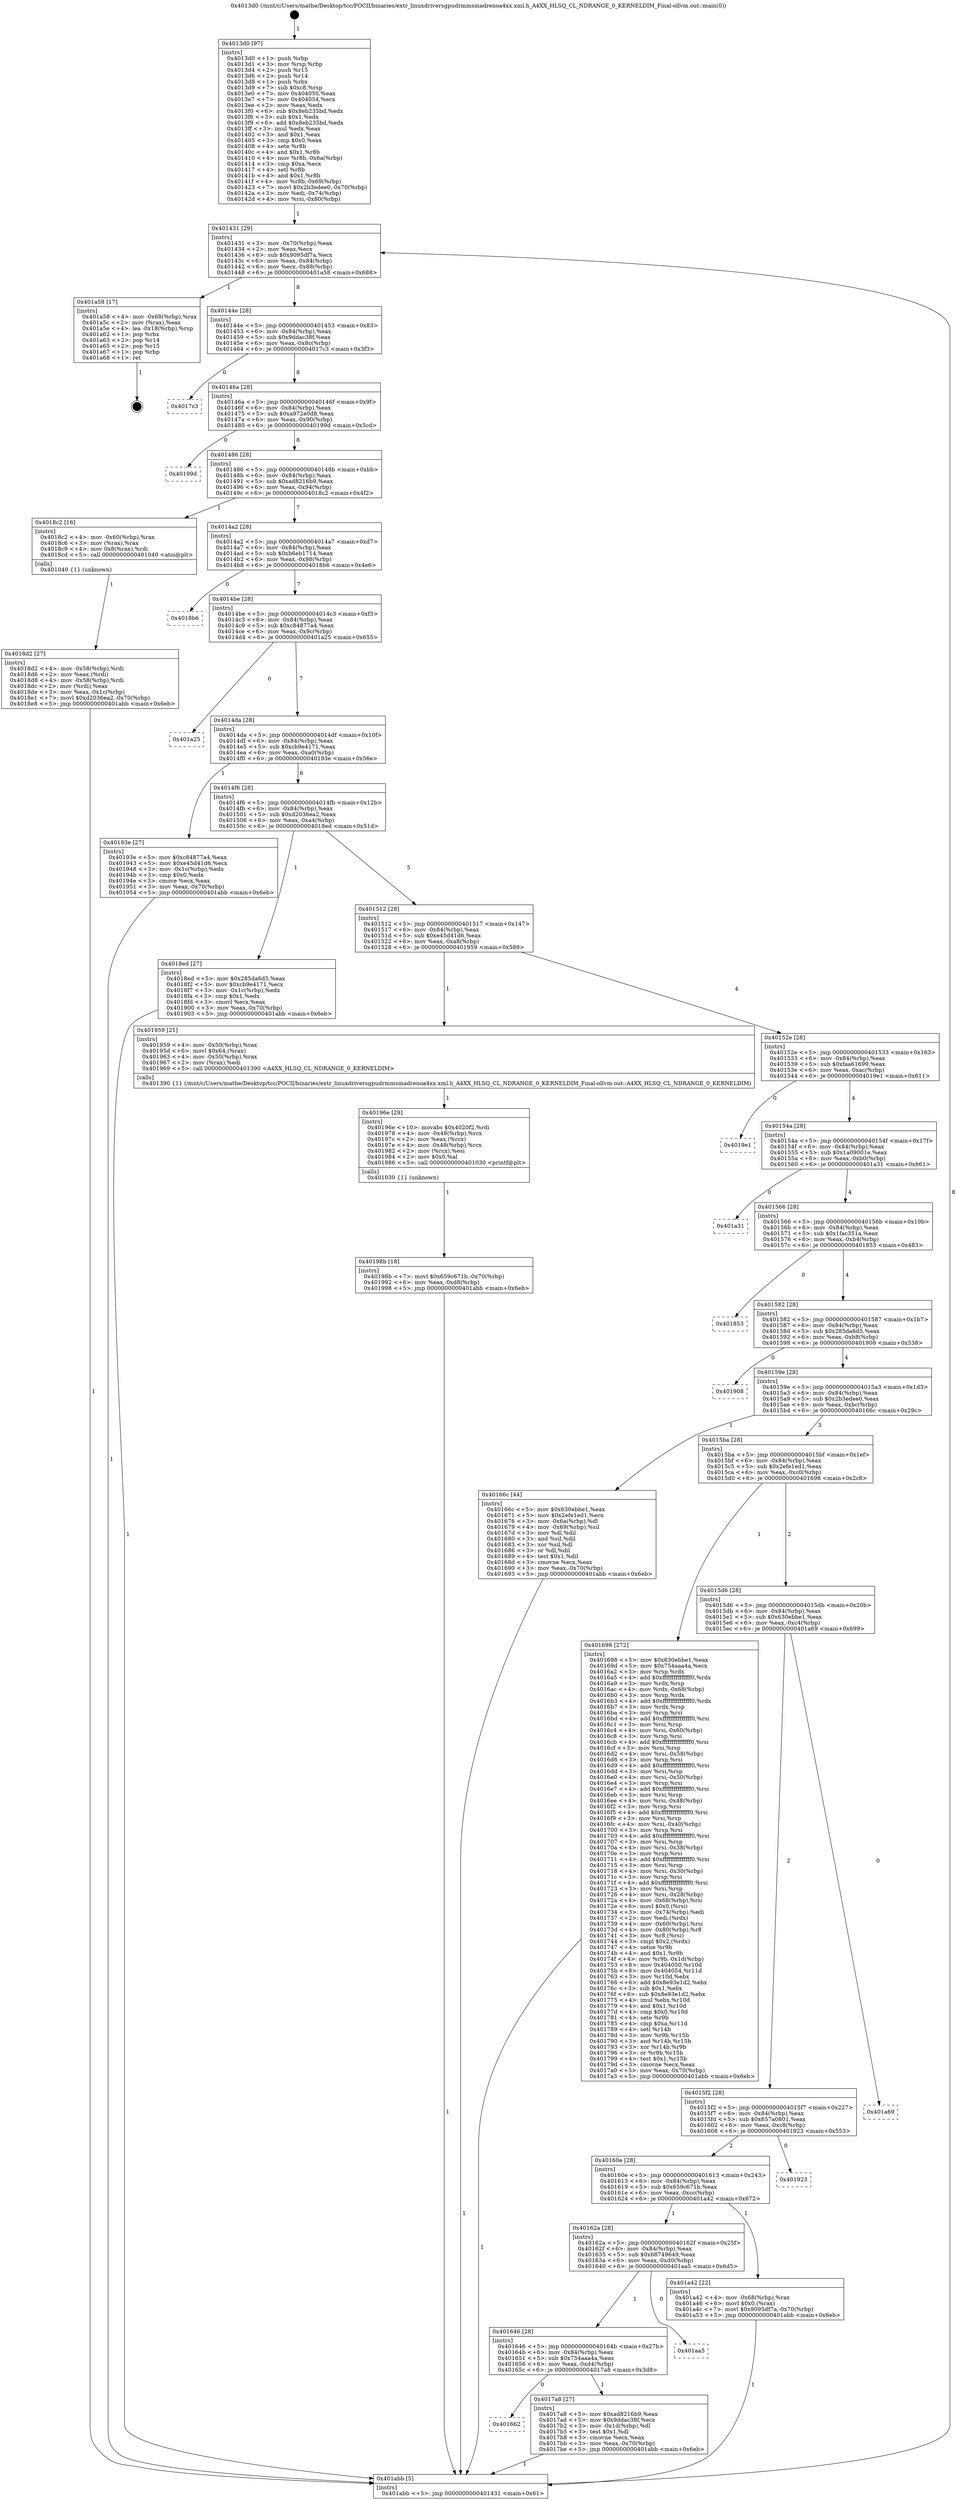 digraph "0x4013d0" {
  label = "0x4013d0 (/mnt/c/Users/mathe/Desktop/tcc/POCII/binaries/extr_linuxdriversgpudrmmsmadrenoa4xx.xml.h_A4XX_HLSQ_CL_NDRANGE_0_KERNELDIM_Final-ollvm.out::main(0))"
  labelloc = "t"
  node[shape=record]

  Entry [label="",width=0.3,height=0.3,shape=circle,fillcolor=black,style=filled]
  "0x401431" [label="{
     0x401431 [29]\l
     | [instrs]\l
     &nbsp;&nbsp;0x401431 \<+3\>: mov -0x70(%rbp),%eax\l
     &nbsp;&nbsp;0x401434 \<+2\>: mov %eax,%ecx\l
     &nbsp;&nbsp;0x401436 \<+6\>: sub $0x9095df7a,%ecx\l
     &nbsp;&nbsp;0x40143c \<+6\>: mov %eax,-0x84(%rbp)\l
     &nbsp;&nbsp;0x401442 \<+6\>: mov %ecx,-0x88(%rbp)\l
     &nbsp;&nbsp;0x401448 \<+6\>: je 0000000000401a58 \<main+0x688\>\l
  }"]
  "0x401a58" [label="{
     0x401a58 [17]\l
     | [instrs]\l
     &nbsp;&nbsp;0x401a58 \<+4\>: mov -0x68(%rbp),%rax\l
     &nbsp;&nbsp;0x401a5c \<+2\>: mov (%rax),%eax\l
     &nbsp;&nbsp;0x401a5e \<+4\>: lea -0x18(%rbp),%rsp\l
     &nbsp;&nbsp;0x401a62 \<+1\>: pop %rbx\l
     &nbsp;&nbsp;0x401a63 \<+2\>: pop %r14\l
     &nbsp;&nbsp;0x401a65 \<+2\>: pop %r15\l
     &nbsp;&nbsp;0x401a67 \<+1\>: pop %rbp\l
     &nbsp;&nbsp;0x401a68 \<+1\>: ret\l
  }"]
  "0x40144e" [label="{
     0x40144e [28]\l
     | [instrs]\l
     &nbsp;&nbsp;0x40144e \<+5\>: jmp 0000000000401453 \<main+0x83\>\l
     &nbsp;&nbsp;0x401453 \<+6\>: mov -0x84(%rbp),%eax\l
     &nbsp;&nbsp;0x401459 \<+5\>: sub $0x9ddac38f,%eax\l
     &nbsp;&nbsp;0x40145e \<+6\>: mov %eax,-0x8c(%rbp)\l
     &nbsp;&nbsp;0x401464 \<+6\>: je 00000000004017c3 \<main+0x3f3\>\l
  }"]
  Exit [label="",width=0.3,height=0.3,shape=circle,fillcolor=black,style=filled,peripheries=2]
  "0x4017c3" [label="{
     0x4017c3\l
  }", style=dashed]
  "0x40146a" [label="{
     0x40146a [28]\l
     | [instrs]\l
     &nbsp;&nbsp;0x40146a \<+5\>: jmp 000000000040146f \<main+0x9f\>\l
     &nbsp;&nbsp;0x40146f \<+6\>: mov -0x84(%rbp),%eax\l
     &nbsp;&nbsp;0x401475 \<+5\>: sub $0xa972e0d8,%eax\l
     &nbsp;&nbsp;0x40147a \<+6\>: mov %eax,-0x90(%rbp)\l
     &nbsp;&nbsp;0x401480 \<+6\>: je 000000000040199d \<main+0x5cd\>\l
  }"]
  "0x40198b" [label="{
     0x40198b [18]\l
     | [instrs]\l
     &nbsp;&nbsp;0x40198b \<+7\>: movl $0x659c671b,-0x70(%rbp)\l
     &nbsp;&nbsp;0x401992 \<+6\>: mov %eax,-0xd8(%rbp)\l
     &nbsp;&nbsp;0x401998 \<+5\>: jmp 0000000000401abb \<main+0x6eb\>\l
  }"]
  "0x40199d" [label="{
     0x40199d\l
  }", style=dashed]
  "0x401486" [label="{
     0x401486 [28]\l
     | [instrs]\l
     &nbsp;&nbsp;0x401486 \<+5\>: jmp 000000000040148b \<main+0xbb\>\l
     &nbsp;&nbsp;0x40148b \<+6\>: mov -0x84(%rbp),%eax\l
     &nbsp;&nbsp;0x401491 \<+5\>: sub $0xad8216b9,%eax\l
     &nbsp;&nbsp;0x401496 \<+6\>: mov %eax,-0x94(%rbp)\l
     &nbsp;&nbsp;0x40149c \<+6\>: je 00000000004018c2 \<main+0x4f2\>\l
  }"]
  "0x40196e" [label="{
     0x40196e [29]\l
     | [instrs]\l
     &nbsp;&nbsp;0x40196e \<+10\>: movabs $0x4020f2,%rdi\l
     &nbsp;&nbsp;0x401978 \<+4\>: mov -0x48(%rbp),%rcx\l
     &nbsp;&nbsp;0x40197c \<+2\>: mov %eax,(%rcx)\l
     &nbsp;&nbsp;0x40197e \<+4\>: mov -0x48(%rbp),%rcx\l
     &nbsp;&nbsp;0x401982 \<+2\>: mov (%rcx),%esi\l
     &nbsp;&nbsp;0x401984 \<+2\>: mov $0x0,%al\l
     &nbsp;&nbsp;0x401986 \<+5\>: call 0000000000401030 \<printf@plt\>\l
     | [calls]\l
     &nbsp;&nbsp;0x401030 \{1\} (unknown)\l
  }"]
  "0x4018c2" [label="{
     0x4018c2 [16]\l
     | [instrs]\l
     &nbsp;&nbsp;0x4018c2 \<+4\>: mov -0x60(%rbp),%rax\l
     &nbsp;&nbsp;0x4018c6 \<+3\>: mov (%rax),%rax\l
     &nbsp;&nbsp;0x4018c9 \<+4\>: mov 0x8(%rax),%rdi\l
     &nbsp;&nbsp;0x4018cd \<+5\>: call 0000000000401040 \<atoi@plt\>\l
     | [calls]\l
     &nbsp;&nbsp;0x401040 \{1\} (unknown)\l
  }"]
  "0x4014a2" [label="{
     0x4014a2 [28]\l
     | [instrs]\l
     &nbsp;&nbsp;0x4014a2 \<+5\>: jmp 00000000004014a7 \<main+0xd7\>\l
     &nbsp;&nbsp;0x4014a7 \<+6\>: mov -0x84(%rbp),%eax\l
     &nbsp;&nbsp;0x4014ad \<+5\>: sub $0xb6eb1714,%eax\l
     &nbsp;&nbsp;0x4014b2 \<+6\>: mov %eax,-0x98(%rbp)\l
     &nbsp;&nbsp;0x4014b8 \<+6\>: je 00000000004018b6 \<main+0x4e6\>\l
  }"]
  "0x4018d2" [label="{
     0x4018d2 [27]\l
     | [instrs]\l
     &nbsp;&nbsp;0x4018d2 \<+4\>: mov -0x58(%rbp),%rdi\l
     &nbsp;&nbsp;0x4018d6 \<+2\>: mov %eax,(%rdi)\l
     &nbsp;&nbsp;0x4018d8 \<+4\>: mov -0x58(%rbp),%rdi\l
     &nbsp;&nbsp;0x4018dc \<+2\>: mov (%rdi),%eax\l
     &nbsp;&nbsp;0x4018de \<+3\>: mov %eax,-0x1c(%rbp)\l
     &nbsp;&nbsp;0x4018e1 \<+7\>: movl $0xd2036ea2,-0x70(%rbp)\l
     &nbsp;&nbsp;0x4018e8 \<+5\>: jmp 0000000000401abb \<main+0x6eb\>\l
  }"]
  "0x4018b6" [label="{
     0x4018b6\l
  }", style=dashed]
  "0x4014be" [label="{
     0x4014be [28]\l
     | [instrs]\l
     &nbsp;&nbsp;0x4014be \<+5\>: jmp 00000000004014c3 \<main+0xf3\>\l
     &nbsp;&nbsp;0x4014c3 \<+6\>: mov -0x84(%rbp),%eax\l
     &nbsp;&nbsp;0x4014c9 \<+5\>: sub $0xc84877a4,%eax\l
     &nbsp;&nbsp;0x4014ce \<+6\>: mov %eax,-0x9c(%rbp)\l
     &nbsp;&nbsp;0x4014d4 \<+6\>: je 0000000000401a25 \<main+0x655\>\l
  }"]
  "0x401662" [label="{
     0x401662\l
  }", style=dashed]
  "0x401a25" [label="{
     0x401a25\l
  }", style=dashed]
  "0x4014da" [label="{
     0x4014da [28]\l
     | [instrs]\l
     &nbsp;&nbsp;0x4014da \<+5\>: jmp 00000000004014df \<main+0x10f\>\l
     &nbsp;&nbsp;0x4014df \<+6\>: mov -0x84(%rbp),%eax\l
     &nbsp;&nbsp;0x4014e5 \<+5\>: sub $0xcb9e4171,%eax\l
     &nbsp;&nbsp;0x4014ea \<+6\>: mov %eax,-0xa0(%rbp)\l
     &nbsp;&nbsp;0x4014f0 \<+6\>: je 000000000040193e \<main+0x56e\>\l
  }"]
  "0x4017a8" [label="{
     0x4017a8 [27]\l
     | [instrs]\l
     &nbsp;&nbsp;0x4017a8 \<+5\>: mov $0xad8216b9,%eax\l
     &nbsp;&nbsp;0x4017ad \<+5\>: mov $0x9ddac38f,%ecx\l
     &nbsp;&nbsp;0x4017b2 \<+3\>: mov -0x1d(%rbp),%dl\l
     &nbsp;&nbsp;0x4017b5 \<+3\>: test $0x1,%dl\l
     &nbsp;&nbsp;0x4017b8 \<+3\>: cmovne %ecx,%eax\l
     &nbsp;&nbsp;0x4017bb \<+3\>: mov %eax,-0x70(%rbp)\l
     &nbsp;&nbsp;0x4017be \<+5\>: jmp 0000000000401abb \<main+0x6eb\>\l
  }"]
  "0x40193e" [label="{
     0x40193e [27]\l
     | [instrs]\l
     &nbsp;&nbsp;0x40193e \<+5\>: mov $0xc84877a4,%eax\l
     &nbsp;&nbsp;0x401943 \<+5\>: mov $0xe45d41d6,%ecx\l
     &nbsp;&nbsp;0x401948 \<+3\>: mov -0x1c(%rbp),%edx\l
     &nbsp;&nbsp;0x40194b \<+3\>: cmp $0x0,%edx\l
     &nbsp;&nbsp;0x40194e \<+3\>: cmove %ecx,%eax\l
     &nbsp;&nbsp;0x401951 \<+3\>: mov %eax,-0x70(%rbp)\l
     &nbsp;&nbsp;0x401954 \<+5\>: jmp 0000000000401abb \<main+0x6eb\>\l
  }"]
  "0x4014f6" [label="{
     0x4014f6 [28]\l
     | [instrs]\l
     &nbsp;&nbsp;0x4014f6 \<+5\>: jmp 00000000004014fb \<main+0x12b\>\l
     &nbsp;&nbsp;0x4014fb \<+6\>: mov -0x84(%rbp),%eax\l
     &nbsp;&nbsp;0x401501 \<+5\>: sub $0xd2036ea2,%eax\l
     &nbsp;&nbsp;0x401506 \<+6\>: mov %eax,-0xa4(%rbp)\l
     &nbsp;&nbsp;0x40150c \<+6\>: je 00000000004018ed \<main+0x51d\>\l
  }"]
  "0x401646" [label="{
     0x401646 [28]\l
     | [instrs]\l
     &nbsp;&nbsp;0x401646 \<+5\>: jmp 000000000040164b \<main+0x27b\>\l
     &nbsp;&nbsp;0x40164b \<+6\>: mov -0x84(%rbp),%eax\l
     &nbsp;&nbsp;0x401651 \<+5\>: sub $0x754aaa4a,%eax\l
     &nbsp;&nbsp;0x401656 \<+6\>: mov %eax,-0xd4(%rbp)\l
     &nbsp;&nbsp;0x40165c \<+6\>: je 00000000004017a8 \<main+0x3d8\>\l
  }"]
  "0x4018ed" [label="{
     0x4018ed [27]\l
     | [instrs]\l
     &nbsp;&nbsp;0x4018ed \<+5\>: mov $0x285da6d5,%eax\l
     &nbsp;&nbsp;0x4018f2 \<+5\>: mov $0xcb9e4171,%ecx\l
     &nbsp;&nbsp;0x4018f7 \<+3\>: mov -0x1c(%rbp),%edx\l
     &nbsp;&nbsp;0x4018fa \<+3\>: cmp $0x1,%edx\l
     &nbsp;&nbsp;0x4018fd \<+3\>: cmovl %ecx,%eax\l
     &nbsp;&nbsp;0x401900 \<+3\>: mov %eax,-0x70(%rbp)\l
     &nbsp;&nbsp;0x401903 \<+5\>: jmp 0000000000401abb \<main+0x6eb\>\l
  }"]
  "0x401512" [label="{
     0x401512 [28]\l
     | [instrs]\l
     &nbsp;&nbsp;0x401512 \<+5\>: jmp 0000000000401517 \<main+0x147\>\l
     &nbsp;&nbsp;0x401517 \<+6\>: mov -0x84(%rbp),%eax\l
     &nbsp;&nbsp;0x40151d \<+5\>: sub $0xe45d41d6,%eax\l
     &nbsp;&nbsp;0x401522 \<+6\>: mov %eax,-0xa8(%rbp)\l
     &nbsp;&nbsp;0x401528 \<+6\>: je 0000000000401959 \<main+0x589\>\l
  }"]
  "0x401aa5" [label="{
     0x401aa5\l
  }", style=dashed]
  "0x401959" [label="{
     0x401959 [21]\l
     | [instrs]\l
     &nbsp;&nbsp;0x401959 \<+4\>: mov -0x50(%rbp),%rax\l
     &nbsp;&nbsp;0x40195d \<+6\>: movl $0x64,(%rax)\l
     &nbsp;&nbsp;0x401963 \<+4\>: mov -0x50(%rbp),%rax\l
     &nbsp;&nbsp;0x401967 \<+2\>: mov (%rax),%edi\l
     &nbsp;&nbsp;0x401969 \<+5\>: call 0000000000401390 \<A4XX_HLSQ_CL_NDRANGE_0_KERNELDIM\>\l
     | [calls]\l
     &nbsp;&nbsp;0x401390 \{1\} (/mnt/c/Users/mathe/Desktop/tcc/POCII/binaries/extr_linuxdriversgpudrmmsmadrenoa4xx.xml.h_A4XX_HLSQ_CL_NDRANGE_0_KERNELDIM_Final-ollvm.out::A4XX_HLSQ_CL_NDRANGE_0_KERNELDIM)\l
  }"]
  "0x40152e" [label="{
     0x40152e [28]\l
     | [instrs]\l
     &nbsp;&nbsp;0x40152e \<+5\>: jmp 0000000000401533 \<main+0x163\>\l
     &nbsp;&nbsp;0x401533 \<+6\>: mov -0x84(%rbp),%eax\l
     &nbsp;&nbsp;0x401539 \<+5\>: sub $0xfaa61699,%eax\l
     &nbsp;&nbsp;0x40153e \<+6\>: mov %eax,-0xac(%rbp)\l
     &nbsp;&nbsp;0x401544 \<+6\>: je 00000000004019e1 \<main+0x611\>\l
  }"]
  "0x40162a" [label="{
     0x40162a [28]\l
     | [instrs]\l
     &nbsp;&nbsp;0x40162a \<+5\>: jmp 000000000040162f \<main+0x25f\>\l
     &nbsp;&nbsp;0x40162f \<+6\>: mov -0x84(%rbp),%eax\l
     &nbsp;&nbsp;0x401635 \<+5\>: sub $0x68749649,%eax\l
     &nbsp;&nbsp;0x40163a \<+6\>: mov %eax,-0xd0(%rbp)\l
     &nbsp;&nbsp;0x401640 \<+6\>: je 0000000000401aa5 \<main+0x6d5\>\l
  }"]
  "0x4019e1" [label="{
     0x4019e1\l
  }", style=dashed]
  "0x40154a" [label="{
     0x40154a [28]\l
     | [instrs]\l
     &nbsp;&nbsp;0x40154a \<+5\>: jmp 000000000040154f \<main+0x17f\>\l
     &nbsp;&nbsp;0x40154f \<+6\>: mov -0x84(%rbp),%eax\l
     &nbsp;&nbsp;0x401555 \<+5\>: sub $0x1a09001e,%eax\l
     &nbsp;&nbsp;0x40155a \<+6\>: mov %eax,-0xb0(%rbp)\l
     &nbsp;&nbsp;0x401560 \<+6\>: je 0000000000401a31 \<main+0x661\>\l
  }"]
  "0x401a42" [label="{
     0x401a42 [22]\l
     | [instrs]\l
     &nbsp;&nbsp;0x401a42 \<+4\>: mov -0x68(%rbp),%rax\l
     &nbsp;&nbsp;0x401a46 \<+6\>: movl $0x0,(%rax)\l
     &nbsp;&nbsp;0x401a4c \<+7\>: movl $0x9095df7a,-0x70(%rbp)\l
     &nbsp;&nbsp;0x401a53 \<+5\>: jmp 0000000000401abb \<main+0x6eb\>\l
  }"]
  "0x401a31" [label="{
     0x401a31\l
  }", style=dashed]
  "0x401566" [label="{
     0x401566 [28]\l
     | [instrs]\l
     &nbsp;&nbsp;0x401566 \<+5\>: jmp 000000000040156b \<main+0x19b\>\l
     &nbsp;&nbsp;0x40156b \<+6\>: mov -0x84(%rbp),%eax\l
     &nbsp;&nbsp;0x401571 \<+5\>: sub $0x1fac351a,%eax\l
     &nbsp;&nbsp;0x401576 \<+6\>: mov %eax,-0xb4(%rbp)\l
     &nbsp;&nbsp;0x40157c \<+6\>: je 0000000000401853 \<main+0x483\>\l
  }"]
  "0x40160e" [label="{
     0x40160e [28]\l
     | [instrs]\l
     &nbsp;&nbsp;0x40160e \<+5\>: jmp 0000000000401613 \<main+0x243\>\l
     &nbsp;&nbsp;0x401613 \<+6\>: mov -0x84(%rbp),%eax\l
     &nbsp;&nbsp;0x401619 \<+5\>: sub $0x659c671b,%eax\l
     &nbsp;&nbsp;0x40161e \<+6\>: mov %eax,-0xcc(%rbp)\l
     &nbsp;&nbsp;0x401624 \<+6\>: je 0000000000401a42 \<main+0x672\>\l
  }"]
  "0x401853" [label="{
     0x401853\l
  }", style=dashed]
  "0x401582" [label="{
     0x401582 [28]\l
     | [instrs]\l
     &nbsp;&nbsp;0x401582 \<+5\>: jmp 0000000000401587 \<main+0x1b7\>\l
     &nbsp;&nbsp;0x401587 \<+6\>: mov -0x84(%rbp),%eax\l
     &nbsp;&nbsp;0x40158d \<+5\>: sub $0x285da6d5,%eax\l
     &nbsp;&nbsp;0x401592 \<+6\>: mov %eax,-0xb8(%rbp)\l
     &nbsp;&nbsp;0x401598 \<+6\>: je 0000000000401908 \<main+0x538\>\l
  }"]
  "0x401923" [label="{
     0x401923\l
  }", style=dashed]
  "0x401908" [label="{
     0x401908\l
  }", style=dashed]
  "0x40159e" [label="{
     0x40159e [28]\l
     | [instrs]\l
     &nbsp;&nbsp;0x40159e \<+5\>: jmp 00000000004015a3 \<main+0x1d3\>\l
     &nbsp;&nbsp;0x4015a3 \<+6\>: mov -0x84(%rbp),%eax\l
     &nbsp;&nbsp;0x4015a9 \<+5\>: sub $0x2b3edee0,%eax\l
     &nbsp;&nbsp;0x4015ae \<+6\>: mov %eax,-0xbc(%rbp)\l
     &nbsp;&nbsp;0x4015b4 \<+6\>: je 000000000040166c \<main+0x29c\>\l
  }"]
  "0x4015f2" [label="{
     0x4015f2 [28]\l
     | [instrs]\l
     &nbsp;&nbsp;0x4015f2 \<+5\>: jmp 00000000004015f7 \<main+0x227\>\l
     &nbsp;&nbsp;0x4015f7 \<+6\>: mov -0x84(%rbp),%eax\l
     &nbsp;&nbsp;0x4015fd \<+5\>: sub $0x657a0801,%eax\l
     &nbsp;&nbsp;0x401602 \<+6\>: mov %eax,-0xc8(%rbp)\l
     &nbsp;&nbsp;0x401608 \<+6\>: je 0000000000401923 \<main+0x553\>\l
  }"]
  "0x40166c" [label="{
     0x40166c [44]\l
     | [instrs]\l
     &nbsp;&nbsp;0x40166c \<+5\>: mov $0x630ebbe1,%eax\l
     &nbsp;&nbsp;0x401671 \<+5\>: mov $0x2efe1ed1,%ecx\l
     &nbsp;&nbsp;0x401676 \<+3\>: mov -0x6a(%rbp),%dl\l
     &nbsp;&nbsp;0x401679 \<+4\>: mov -0x69(%rbp),%sil\l
     &nbsp;&nbsp;0x40167d \<+3\>: mov %dl,%dil\l
     &nbsp;&nbsp;0x401680 \<+3\>: and %sil,%dil\l
     &nbsp;&nbsp;0x401683 \<+3\>: xor %sil,%dl\l
     &nbsp;&nbsp;0x401686 \<+3\>: or %dl,%dil\l
     &nbsp;&nbsp;0x401689 \<+4\>: test $0x1,%dil\l
     &nbsp;&nbsp;0x40168d \<+3\>: cmovne %ecx,%eax\l
     &nbsp;&nbsp;0x401690 \<+3\>: mov %eax,-0x70(%rbp)\l
     &nbsp;&nbsp;0x401693 \<+5\>: jmp 0000000000401abb \<main+0x6eb\>\l
  }"]
  "0x4015ba" [label="{
     0x4015ba [28]\l
     | [instrs]\l
     &nbsp;&nbsp;0x4015ba \<+5\>: jmp 00000000004015bf \<main+0x1ef\>\l
     &nbsp;&nbsp;0x4015bf \<+6\>: mov -0x84(%rbp),%eax\l
     &nbsp;&nbsp;0x4015c5 \<+5\>: sub $0x2efe1ed1,%eax\l
     &nbsp;&nbsp;0x4015ca \<+6\>: mov %eax,-0xc0(%rbp)\l
     &nbsp;&nbsp;0x4015d0 \<+6\>: je 0000000000401698 \<main+0x2c8\>\l
  }"]
  "0x401abb" [label="{
     0x401abb [5]\l
     | [instrs]\l
     &nbsp;&nbsp;0x401abb \<+5\>: jmp 0000000000401431 \<main+0x61\>\l
  }"]
  "0x4013d0" [label="{
     0x4013d0 [97]\l
     | [instrs]\l
     &nbsp;&nbsp;0x4013d0 \<+1\>: push %rbp\l
     &nbsp;&nbsp;0x4013d1 \<+3\>: mov %rsp,%rbp\l
     &nbsp;&nbsp;0x4013d4 \<+2\>: push %r15\l
     &nbsp;&nbsp;0x4013d6 \<+2\>: push %r14\l
     &nbsp;&nbsp;0x4013d8 \<+1\>: push %rbx\l
     &nbsp;&nbsp;0x4013d9 \<+7\>: sub $0xc8,%rsp\l
     &nbsp;&nbsp;0x4013e0 \<+7\>: mov 0x404050,%eax\l
     &nbsp;&nbsp;0x4013e7 \<+7\>: mov 0x404054,%ecx\l
     &nbsp;&nbsp;0x4013ee \<+2\>: mov %eax,%edx\l
     &nbsp;&nbsp;0x4013f0 \<+6\>: sub $0x8eb235bd,%edx\l
     &nbsp;&nbsp;0x4013f6 \<+3\>: sub $0x1,%edx\l
     &nbsp;&nbsp;0x4013f9 \<+6\>: add $0x8eb235bd,%edx\l
     &nbsp;&nbsp;0x4013ff \<+3\>: imul %edx,%eax\l
     &nbsp;&nbsp;0x401402 \<+3\>: and $0x1,%eax\l
     &nbsp;&nbsp;0x401405 \<+3\>: cmp $0x0,%eax\l
     &nbsp;&nbsp;0x401408 \<+4\>: sete %r8b\l
     &nbsp;&nbsp;0x40140c \<+4\>: and $0x1,%r8b\l
     &nbsp;&nbsp;0x401410 \<+4\>: mov %r8b,-0x6a(%rbp)\l
     &nbsp;&nbsp;0x401414 \<+3\>: cmp $0xa,%ecx\l
     &nbsp;&nbsp;0x401417 \<+4\>: setl %r8b\l
     &nbsp;&nbsp;0x40141b \<+4\>: and $0x1,%r8b\l
     &nbsp;&nbsp;0x40141f \<+4\>: mov %r8b,-0x69(%rbp)\l
     &nbsp;&nbsp;0x401423 \<+7\>: movl $0x2b3edee0,-0x70(%rbp)\l
     &nbsp;&nbsp;0x40142a \<+3\>: mov %edi,-0x74(%rbp)\l
     &nbsp;&nbsp;0x40142d \<+4\>: mov %rsi,-0x80(%rbp)\l
  }"]
  "0x401a69" [label="{
     0x401a69\l
  }", style=dashed]
  "0x401698" [label="{
     0x401698 [272]\l
     | [instrs]\l
     &nbsp;&nbsp;0x401698 \<+5\>: mov $0x630ebbe1,%eax\l
     &nbsp;&nbsp;0x40169d \<+5\>: mov $0x754aaa4a,%ecx\l
     &nbsp;&nbsp;0x4016a2 \<+3\>: mov %rsp,%rdx\l
     &nbsp;&nbsp;0x4016a5 \<+4\>: add $0xfffffffffffffff0,%rdx\l
     &nbsp;&nbsp;0x4016a9 \<+3\>: mov %rdx,%rsp\l
     &nbsp;&nbsp;0x4016ac \<+4\>: mov %rdx,-0x68(%rbp)\l
     &nbsp;&nbsp;0x4016b0 \<+3\>: mov %rsp,%rdx\l
     &nbsp;&nbsp;0x4016b3 \<+4\>: add $0xfffffffffffffff0,%rdx\l
     &nbsp;&nbsp;0x4016b7 \<+3\>: mov %rdx,%rsp\l
     &nbsp;&nbsp;0x4016ba \<+3\>: mov %rsp,%rsi\l
     &nbsp;&nbsp;0x4016bd \<+4\>: add $0xfffffffffffffff0,%rsi\l
     &nbsp;&nbsp;0x4016c1 \<+3\>: mov %rsi,%rsp\l
     &nbsp;&nbsp;0x4016c4 \<+4\>: mov %rsi,-0x60(%rbp)\l
     &nbsp;&nbsp;0x4016c8 \<+3\>: mov %rsp,%rsi\l
     &nbsp;&nbsp;0x4016cb \<+4\>: add $0xfffffffffffffff0,%rsi\l
     &nbsp;&nbsp;0x4016cf \<+3\>: mov %rsi,%rsp\l
     &nbsp;&nbsp;0x4016d2 \<+4\>: mov %rsi,-0x58(%rbp)\l
     &nbsp;&nbsp;0x4016d6 \<+3\>: mov %rsp,%rsi\l
     &nbsp;&nbsp;0x4016d9 \<+4\>: add $0xfffffffffffffff0,%rsi\l
     &nbsp;&nbsp;0x4016dd \<+3\>: mov %rsi,%rsp\l
     &nbsp;&nbsp;0x4016e0 \<+4\>: mov %rsi,-0x50(%rbp)\l
     &nbsp;&nbsp;0x4016e4 \<+3\>: mov %rsp,%rsi\l
     &nbsp;&nbsp;0x4016e7 \<+4\>: add $0xfffffffffffffff0,%rsi\l
     &nbsp;&nbsp;0x4016eb \<+3\>: mov %rsi,%rsp\l
     &nbsp;&nbsp;0x4016ee \<+4\>: mov %rsi,-0x48(%rbp)\l
     &nbsp;&nbsp;0x4016f2 \<+3\>: mov %rsp,%rsi\l
     &nbsp;&nbsp;0x4016f5 \<+4\>: add $0xfffffffffffffff0,%rsi\l
     &nbsp;&nbsp;0x4016f9 \<+3\>: mov %rsi,%rsp\l
     &nbsp;&nbsp;0x4016fc \<+4\>: mov %rsi,-0x40(%rbp)\l
     &nbsp;&nbsp;0x401700 \<+3\>: mov %rsp,%rsi\l
     &nbsp;&nbsp;0x401703 \<+4\>: add $0xfffffffffffffff0,%rsi\l
     &nbsp;&nbsp;0x401707 \<+3\>: mov %rsi,%rsp\l
     &nbsp;&nbsp;0x40170a \<+4\>: mov %rsi,-0x38(%rbp)\l
     &nbsp;&nbsp;0x40170e \<+3\>: mov %rsp,%rsi\l
     &nbsp;&nbsp;0x401711 \<+4\>: add $0xfffffffffffffff0,%rsi\l
     &nbsp;&nbsp;0x401715 \<+3\>: mov %rsi,%rsp\l
     &nbsp;&nbsp;0x401718 \<+4\>: mov %rsi,-0x30(%rbp)\l
     &nbsp;&nbsp;0x40171c \<+3\>: mov %rsp,%rsi\l
     &nbsp;&nbsp;0x40171f \<+4\>: add $0xfffffffffffffff0,%rsi\l
     &nbsp;&nbsp;0x401723 \<+3\>: mov %rsi,%rsp\l
     &nbsp;&nbsp;0x401726 \<+4\>: mov %rsi,-0x28(%rbp)\l
     &nbsp;&nbsp;0x40172a \<+4\>: mov -0x68(%rbp),%rsi\l
     &nbsp;&nbsp;0x40172e \<+6\>: movl $0x0,(%rsi)\l
     &nbsp;&nbsp;0x401734 \<+3\>: mov -0x74(%rbp),%edi\l
     &nbsp;&nbsp;0x401737 \<+2\>: mov %edi,(%rdx)\l
     &nbsp;&nbsp;0x401739 \<+4\>: mov -0x60(%rbp),%rsi\l
     &nbsp;&nbsp;0x40173d \<+4\>: mov -0x80(%rbp),%r8\l
     &nbsp;&nbsp;0x401741 \<+3\>: mov %r8,(%rsi)\l
     &nbsp;&nbsp;0x401744 \<+3\>: cmpl $0x2,(%rdx)\l
     &nbsp;&nbsp;0x401747 \<+4\>: setne %r9b\l
     &nbsp;&nbsp;0x40174b \<+4\>: and $0x1,%r9b\l
     &nbsp;&nbsp;0x40174f \<+4\>: mov %r9b,-0x1d(%rbp)\l
     &nbsp;&nbsp;0x401753 \<+8\>: mov 0x404050,%r10d\l
     &nbsp;&nbsp;0x40175b \<+8\>: mov 0x404054,%r11d\l
     &nbsp;&nbsp;0x401763 \<+3\>: mov %r10d,%ebx\l
     &nbsp;&nbsp;0x401766 \<+6\>: add $0x8e93e1d2,%ebx\l
     &nbsp;&nbsp;0x40176c \<+3\>: sub $0x1,%ebx\l
     &nbsp;&nbsp;0x40176f \<+6\>: sub $0x8e93e1d2,%ebx\l
     &nbsp;&nbsp;0x401775 \<+4\>: imul %ebx,%r10d\l
     &nbsp;&nbsp;0x401779 \<+4\>: and $0x1,%r10d\l
     &nbsp;&nbsp;0x40177d \<+4\>: cmp $0x0,%r10d\l
     &nbsp;&nbsp;0x401781 \<+4\>: sete %r9b\l
     &nbsp;&nbsp;0x401785 \<+4\>: cmp $0xa,%r11d\l
     &nbsp;&nbsp;0x401789 \<+4\>: setl %r14b\l
     &nbsp;&nbsp;0x40178d \<+3\>: mov %r9b,%r15b\l
     &nbsp;&nbsp;0x401790 \<+3\>: and %r14b,%r15b\l
     &nbsp;&nbsp;0x401793 \<+3\>: xor %r14b,%r9b\l
     &nbsp;&nbsp;0x401796 \<+3\>: or %r9b,%r15b\l
     &nbsp;&nbsp;0x401799 \<+4\>: test $0x1,%r15b\l
     &nbsp;&nbsp;0x40179d \<+3\>: cmovne %ecx,%eax\l
     &nbsp;&nbsp;0x4017a0 \<+3\>: mov %eax,-0x70(%rbp)\l
     &nbsp;&nbsp;0x4017a3 \<+5\>: jmp 0000000000401abb \<main+0x6eb\>\l
  }"]
  "0x4015d6" [label="{
     0x4015d6 [28]\l
     | [instrs]\l
     &nbsp;&nbsp;0x4015d6 \<+5\>: jmp 00000000004015db \<main+0x20b\>\l
     &nbsp;&nbsp;0x4015db \<+6\>: mov -0x84(%rbp),%eax\l
     &nbsp;&nbsp;0x4015e1 \<+5\>: sub $0x630ebbe1,%eax\l
     &nbsp;&nbsp;0x4015e6 \<+6\>: mov %eax,-0xc4(%rbp)\l
     &nbsp;&nbsp;0x4015ec \<+6\>: je 0000000000401a69 \<main+0x699\>\l
  }"]
  Entry -> "0x4013d0" [label=" 1"]
  "0x401431" -> "0x401a58" [label=" 1"]
  "0x401431" -> "0x40144e" [label=" 8"]
  "0x401a58" -> Exit [label=" 1"]
  "0x40144e" -> "0x4017c3" [label=" 0"]
  "0x40144e" -> "0x40146a" [label=" 8"]
  "0x401a42" -> "0x401abb" [label=" 1"]
  "0x40146a" -> "0x40199d" [label=" 0"]
  "0x40146a" -> "0x401486" [label=" 8"]
  "0x40198b" -> "0x401abb" [label=" 1"]
  "0x401486" -> "0x4018c2" [label=" 1"]
  "0x401486" -> "0x4014a2" [label=" 7"]
  "0x40196e" -> "0x40198b" [label=" 1"]
  "0x4014a2" -> "0x4018b6" [label=" 0"]
  "0x4014a2" -> "0x4014be" [label=" 7"]
  "0x401959" -> "0x40196e" [label=" 1"]
  "0x4014be" -> "0x401a25" [label=" 0"]
  "0x4014be" -> "0x4014da" [label=" 7"]
  "0x40193e" -> "0x401abb" [label=" 1"]
  "0x4014da" -> "0x40193e" [label=" 1"]
  "0x4014da" -> "0x4014f6" [label=" 6"]
  "0x4018ed" -> "0x401abb" [label=" 1"]
  "0x4014f6" -> "0x4018ed" [label=" 1"]
  "0x4014f6" -> "0x401512" [label=" 5"]
  "0x4018c2" -> "0x4018d2" [label=" 1"]
  "0x401512" -> "0x401959" [label=" 1"]
  "0x401512" -> "0x40152e" [label=" 4"]
  "0x4017a8" -> "0x401abb" [label=" 1"]
  "0x40152e" -> "0x4019e1" [label=" 0"]
  "0x40152e" -> "0x40154a" [label=" 4"]
  "0x401646" -> "0x4017a8" [label=" 1"]
  "0x40154a" -> "0x401a31" [label=" 0"]
  "0x40154a" -> "0x401566" [label=" 4"]
  "0x4018d2" -> "0x401abb" [label=" 1"]
  "0x401566" -> "0x401853" [label=" 0"]
  "0x401566" -> "0x401582" [label=" 4"]
  "0x40162a" -> "0x401aa5" [label=" 0"]
  "0x401582" -> "0x401908" [label=" 0"]
  "0x401582" -> "0x40159e" [label=" 4"]
  "0x401646" -> "0x401662" [label=" 0"]
  "0x40159e" -> "0x40166c" [label=" 1"]
  "0x40159e" -> "0x4015ba" [label=" 3"]
  "0x40166c" -> "0x401abb" [label=" 1"]
  "0x4013d0" -> "0x401431" [label=" 1"]
  "0x401abb" -> "0x401431" [label=" 8"]
  "0x40160e" -> "0x401a42" [label=" 1"]
  "0x4015ba" -> "0x401698" [label=" 1"]
  "0x4015ba" -> "0x4015d6" [label=" 2"]
  "0x40162a" -> "0x401646" [label=" 1"]
  "0x401698" -> "0x401abb" [label=" 1"]
  "0x4015f2" -> "0x40160e" [label=" 2"]
  "0x4015d6" -> "0x401a69" [label=" 0"]
  "0x4015d6" -> "0x4015f2" [label=" 2"]
  "0x40160e" -> "0x40162a" [label=" 1"]
  "0x4015f2" -> "0x401923" [label=" 0"]
}

